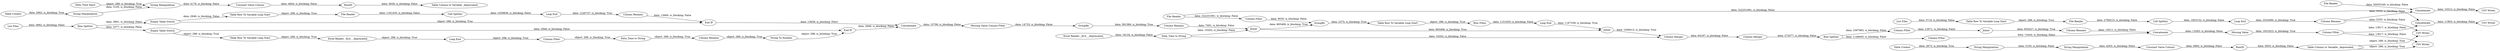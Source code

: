 digraph {
	"-784574205768065809_90" [label="Table Column to Variable _deprecated_"]
	"-2510558276226196522_48" [label="Row Splitter"]
	"-5630227141443762801_136" [label=Joiner]
	"4367618912698225892_138" [label="Missing Value"]
	"-2510558276226196522_67" [label="Empty Table Switch"]
	"4367618912698225892_76" [label="Date_Time Input"]
	"-784574205768065809_88" [label="Constant Value Column"]
	"-784574205768065809_81" [label="Table Creator"]
	"4367618912698225892_181" [label="CSV Writer"]
	"-2510558276226196522_58" [label="Date_Time to String"]
	"-5630227141443762801_133" [label="Column Merger"]
	"-784574205768065809_83" [label=RowID]
	"3555018761446426669_70" [label="Cell Splitter"]
	"4367618912698225892_180" [label=Concatenate]
	"-2510558276226196522_56" [label=Concatenate]
	"4367618912698225892_139" [label="Column Filter"]
	"4367618912698225892_125" [label="Column Rename"]
	"-784574205768065809_80" [label="Table Column to Variable _deprecated_"]
	"6384223669713353901_126" [label=GroupBy]
	"4367618912698225892_69" [label="List Files"]
	"-5630227141443762801_135" [label="Row Splitter"]
	"4367618912698225892_72" [label=Joiner]
	"4367618912698225892_177" [label=Concatenate]
	"4367618912698225892_71" [label=Joiner]
	"-784574205768065809_82" [label="String Manipulation"]
	"-784574205768065809_86" [label="String Manipulation"]
	"-2510558276226196522_50" [label="Cell Splitter"]
	"4367618912698225892_167" [label="CSV Writer"]
	"4367618912698225892_176" [label="File Reader"]
	"-784574205768065809_84" [label="Constant Value Column"]
	"3555018761446426669_11" [label="Loop End"]
	"-2510558276226196522_63" [label="End IF"]
	"-2510558276226196522_66" [label="Empty Table Switch"]
	"-784574205768065809_89" [label=RowID]
	"-5630227141443762801_138" [label="Column Rename"]
	"4367618912698225892_165" [label="List Files"]
	"4367618912698225892_178" [label="CSV Writer"]
	"6384223669713353901_128" [label="Row Filter"]
	"3555018761446426669_60" [label="Column Rename"]
	"-784574205768065809_87" [label="String Manipulation"]
	"-2510558276226196522_61" [label="String To Number"]
	"-2510558276226196522_47" [label="File Reader"]
	"-784574205768065809_79" [label="String Manipulation"]
	"-2510558276226196522_55" [label="Loop End"]
	"-2510558276226196522_11" [label="Loop End"]
	"-5630227141443762801_137" [label=Concatenate]
	"-2510558276226196522_59" [label="Column Rename"]
	"-2510558276226196522_23" [label="Table Row To Variable Loop Start"]
	"-2510558276226196522_57" [label="Column Filter"]
	"-5630227141443762801_74" [label="Column Filter"]
	"4367618912698225892_33" [label="Date_Time to String"]
	"4367618912698225892_124" [label=GroupBy]
	"3555018761446426669_69" [label="File Reader"]
	"4367618912698225892_75" [label="CSV Writer"]
	"4367618912698225892_179" [label="File Reader"]
	"-2510558276226196522_65" [label="End IF"]
	"-2510558276226196522_68" [label="Missing Value Column Filter"]
	"-5630227141443762801_132" [label="Column Merger"]
	"4367618912698225892_182" [label="Column Filter"]
	"-2510558276226196522_49" [label="Table Row To Variable Loop Start"]
	"-784574205768065809_85" [label="Table Creator"]
	"-2510558276226196522_60" [label="Column Rename"]
	"-2510558276226196522_53" [label="Excel Reader _XLS_ _deprecated_"]
	"3555018761446426669_23" [label="Table Row To Variable Loop Start"]
	"4367618912698225892_8" [label="Excel Reader _XLS_ _deprecated_"]
	"-5630227141443762801_139" [label="Column Filter"]
	"6384223669713353901_130" [label="Loop End"]
	"6384223669713353901_129" [label="Table Row To Variable Loop Start"]
	"-2510558276226196522_49" -> "-2510558276226196522_53" [label="object: 288; is_blocking: True"]
	"4367618912698225892_76" -> "-784574205768065809_79" [label="object: 288; is_blocking: True"]
	"-2510558276226196522_48" -> "-2510558276226196522_67" [label="data: 3681; is_blocking: False"]
	"3555018761446426669_60" -> "4367618912698225892_180" [label="data: 5335; is_blocking: False"]
	"4367618912698225892_176" -> "4367618912698225892_182" [label="data: 322251991; is_blocking: False"]
	"-2510558276226196522_61" -> "-2510558276226196522_63" [label="object: 288; is_blocking: True"]
	"-2510558276226196522_47" -> "-2510558276226196522_50" [label="data: 1181435; is_blocking: False"]
	"4367618912698225892_177" -> "4367618912698225892_178" [label="data: 11903; is_blocking: False"]
	"-5630227141443762801_137" -> "4367618912698225892_138" [label="data: 13263; is_blocking: False"]
	"-784574205768065809_79" -> "-784574205768065809_84" [label="data: 4176; is_blocking: False"]
	"-2510558276226196522_48" -> "-2510558276226196522_66" [label="data: 3377; is_blocking: False"]
	"6384223669713353901_128" -> "6384223669713353901_130" [label="data: 1151935; is_blocking: False"]
	"6384223669713353901_129" -> "6384223669713353901_128" [label="object: 288; is_blocking: True"]
	"-784574205768065809_85" -> "-784574205768065809_86" [label="data: 2672; is_blocking: True"]
	"-5630227141443762801_135" -> "-5630227141443762801_139" [label="data: 1146605; is_blocking: False"]
	"-2510558276226196522_57" -> "-2510558276226196522_58" [label="object: 288; is_blocking: True"]
	"4367618912698225892_8" -> "4367618912698225892_33" [label="data: 18134; is_blocking: False"]
	"-5630227141443762801_138" -> "-5630227141443762801_137" [label="data: 13011; is_blocking: False"]
	"-784574205768065809_81" -> "-784574205768065809_82" [label="data: 2662; is_blocking: True"]
	"3555018761446426669_70" -> "3555018761446426669_11" [label="data: 1853152; is_blocking: False"]
	"4367618912698225892_165" -> "3555018761446426669_23" [label="data: 3714; is_blocking: False"]
	"4367618912698225892_179" -> "4367618912698225892_180" [label="data: 50055249; is_blocking: False"]
	"3555018761446426669_23" -> "3555018761446426669_69" [label="object: 288; is_blocking: True"]
	"-784574205768065809_84" -> "-784574205768065809_83" [label="data: 4844; is_blocking: False"]
	"-2510558276226196522_67" -> "-2510558276226196522_23" [label="data: 2846; is_blocking: False"]
	"-5630227141443762801_74" -> "-5630227141443762801_136" [label="data: 12671; is_blocking: False"]
	"4367618912698225892_33" -> "4367618912698225892_71" [label="data: 10202; is_blocking: False"]
	"4367618912698225892_71" -> "4367618912698225892_72" [label="data: 665468; is_blocking: True"]
	"4367618912698225892_124" -> "4367618912698225892_125" [label="data: 581586; is_blocking: True"]
	"-2510558276226196522_67" -> "-2510558276226196522_65" [label="object: 288; is_blocking: True"]
	"4367618912698225892_71" -> "6384223669713353901_126" [label="data: 665468; is_blocking: True"]
	"-5630227141443762801_133" -> "-5630227141443762801_135" [label="data: 272077; is_blocking: False"]
	"4367618912698225892_180" -> "4367618912698225892_181" [label="data: 10312; is_blocking: False"]
	"-2510558276226196522_50" -> "-2510558276226196522_11" [label="data: 1029836; is_blocking: False"]
	"4367618912698225892_33" -> "-5630227141443762801_132" [label="data: 10202; is_blocking: False"]
	"-784574205768065809_86" -> "-784574205768065809_87" [label="data: 3155; is_blocking: False"]
	"-2510558276226196522_66" -> "-2510558276226196522_63" [label="data: 2846; is_blocking: False"]
	"-2510558276226196522_23" -> "-2510558276226196522_47" [label="object: 288; is_blocking: True"]
	"-2510558276226196522_58" -> "-2510558276226196522_59" [label="object: 288; is_blocking: True"]
	"-784574205768065809_88" -> "-784574205768065809_89" [label="data: 4892; is_blocking: False"]
	"-5630227141443762801_135" -> "-5630227141443762801_74" [label="data: 1097983; is_blocking: False"]
	"4367618912698225892_69" -> "-2510558276226196522_48" [label="data: 3682; is_blocking: False"]
	"-2510558276226196522_65" -> "-2510558276226196522_56" [label="data: 13659; is_blocking: False"]
	"-784574205768065809_89" -> "-784574205768065809_90" [label="data: 3655; is_blocking: False"]
	"-2510558276226196522_11" -> "-2510558276226196522_60" [label="data: 1220737; is_blocking: True"]
	"3555018761446426669_69" -> "3555018761446426669_70" [label="data: 2769215; is_blocking: False"]
	"-784574205768065809_83" -> "-784574205768065809_80" [label="data: 3628; is_blocking: False"]
	"-5630227141443762801_136" -> "-5630227141443762801_138" [label="data: 835427; is_blocking: True"]
	"-5630227141443762801_139" -> "-5630227141443762801_137" [label="data: 14444; is_blocking: False"]
	"4367618912698225892_138" -> "4367618912698225892_139" [label="data: 1931623; is_blocking: True"]
	"4367618912698225892_125" -> "4367618912698225892_71" [label="data: 7091; is_blocking: False"]
	"-784574205768065809_82" -> "-784574205768065809_79" [label="data: 3145; is_blocking: False"]
	"3555018761446426669_60" -> "4367618912698225892_167" [label="data: 5335; is_blocking: False"]
	"-2510558276226196522_60" -> "-2510558276226196522_65" [label="data: 13660; is_blocking: False"]
	"6384223669713353901_126" -> "6384223669713353901_129" [label="data: 2375; is_blocking: True"]
	"-2510558276226196522_63" -> "-2510558276226196522_56" [label="data: 2846; is_blocking: False"]
	"4367618912698225892_139" -> "4367618912698225892_75" [label="data: 13617; is_blocking: False"]
	"-784574205768065809_90" -> "4367618912698225892_75" [label="object: 288; is_blocking: True"]
	"4367618912698225892_182" -> "6384223669713353901_126" [label="data: 9030; is_blocking: False"]
	"-2510558276226196522_59" -> "-2510558276226196522_61" [label="object: 288; is_blocking: True"]
	"-784574205768065809_90" -> "4367618912698225892_167" [label="object: 288; is_blocking: True"]
	"-2510558276226196522_68" -> "4367618912698225892_124" [label="data: 14733; is_blocking: False"]
	"-2510558276226196522_66" -> "-2510558276226196522_49" [label="object: 288; is_blocking: True"]
	"-2510558276226196522_56" -> "-2510558276226196522_68" [label="data: 15706; is_blocking: False"]
	"-2510558276226196522_55" -> "-2510558276226196522_57" [label="object: 288; is_blocking: True"]
	"3555018761446426669_11" -> "3555018761446426669_60" [label="data: 2524590; is_blocking: True"]
	"6384223669713353901_130" -> "4367618912698225892_72" [label="data: 1167339; is_blocking: True"]
	"-2510558276226196522_53" -> "-2510558276226196522_55" [label="object: 288; is_blocking: True"]
	"4367618912698225892_176" -> "4367618912698225892_177" [label="data: 322251991; is_blocking: False"]
	"-784574205768065809_87" -> "-784574205768065809_88" [label="data: 4203; is_blocking: False"]
	"-5630227141443762801_132" -> "-5630227141443762801_133" [label="data: 64187; is_blocking: False"]
	"4367618912698225892_139" -> "4367618912698225892_177" [label="data: 13617; is_blocking: False"]
	"4367618912698225892_72" -> "-5630227141443762801_132" [label="data: 1938413; is_blocking: True"]
	rankdir=LR
}
